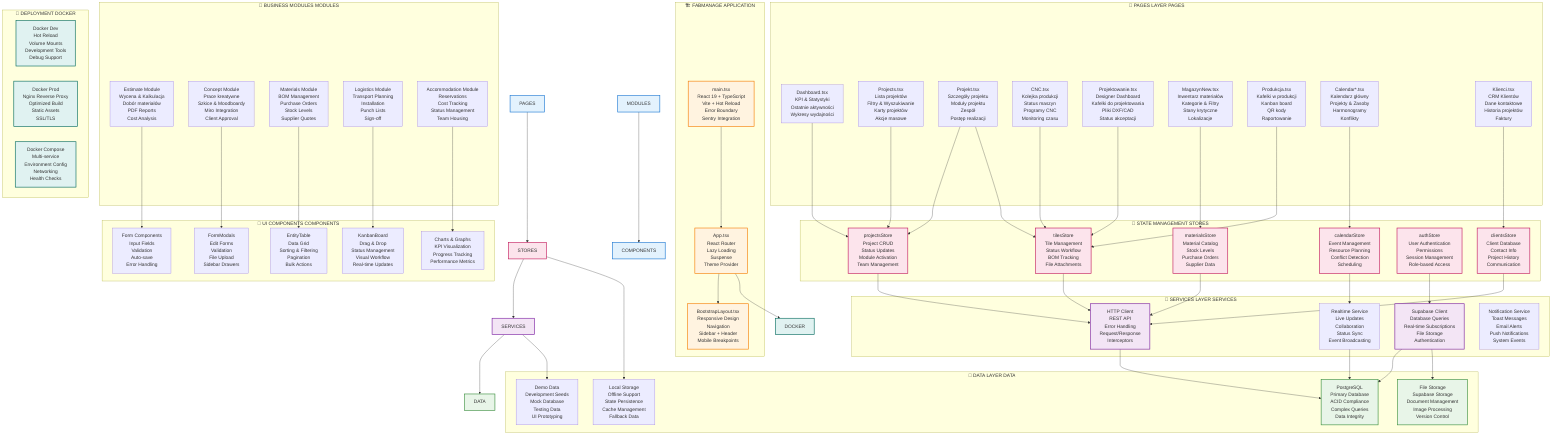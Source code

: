 graph TB
    %% ================================================
    %% FABMANAGE - STRUKTURA PROJEKTU
    %% ================================================
    
    %% Styling
    classDef frontend fill:#e3f2fd,stroke:#1976d2,stroke-width:2px
    classDef backend fill:#f3e5f5,stroke:#7b1fa2,stroke-width:2px
    classDef data fill:#e8f5e8,stroke:#388e3c,stroke-width:2px
    classDef ui fill:#fff3e0,stroke:#f57c00,stroke-width:2px
    classDef store fill:#fce4ec,stroke:#c2185b,stroke-width:2px
    classDef docker fill:#e0f2f1,stroke:#00695c,stroke-width:2px
    
    %% Główna aplikacja
    subgraph "🏗️ FABMANAGE APPLICATION"
        MAIN["main.tsx<br/>React 19 + TypeScript<br/>Vite + Hot Reload<br/>Error Boundary<br/>Sentry Integration"]
        
        APP["App.tsx<br/>React Router<br/>Lazy Loading<br/>Suspense<br/>Theme Provider"]
        
        LAYOUT["BootstrapLayout.tsx<br/>Responsive Design<br/>Navigation<br/>Sidebar + Header<br/>Mobile Breakpoints"]
    end
    
    %% Warstwa UI - Strony
    subgraph "📄 PAGES LAYER" PAGES
        DASHBOARD["Dashboard.tsx<br/>KPI & Statystyki<br/>Ostatnie aktywności<br/>Wykresy wydajności"]
        
        PROJECTS["Projects.tsx<br/>Lista projektów<br/>Filtry & Wyszukiwanie<br/>Karty projektów<br/>Akcje masowe"]
        
        PROJEKT["Projekt.tsx<br/>Szczegóły projektu<br/>Moduły projektu<br/>Zespół<br/>Postęp realizacji"]
        
        CNC["CNC.tsx<br/>Kolejka produkcji<br/>Status maszyn<br/>Programy CNC<br/>Monitoring czasu"]
        
        PROJEKTOWANIE["Projektowanie.tsx<br/>Designer Dashboard<br/>Kafelki do projektowania<br/>Pliki DXF/CAD<br/>Status akceptacji"]
        
        MAGAZYN["MagazynNew.tsx<br/>Inwentarz materiałów<br/>Kategorie & Filtry<br/>Stany krytyczne<br/>Lokalizacje"]
        
        PRODUKCJA["Produkcja.tsx<br/>Kafelki w produkcji<br/>Kanban board<br/>QR kody<br/>Raportowanie"]
        
        KALENDARZ["Calendar*.tsx<br/>Kalendarz główny<br/>Projekty & Zasoby<br/>Harmonogramy<br/>Konflikty"]
        
        KLIENCI["Klienci.tsx<br/>CRM Klientów<br/>Dane kontaktowe<br/>Historia projektów<br/>Faktury"]
    end
    
    %% Moduły biznesowe
    subgraph "🧩 BUSINESS MODULES" MODULES
        ESTIMATE["Estimate Module<br/>Wycena & Kalkulacja<br/>Dobór materiałów<br/>PDF Reports<br/>Cost Analysis"]
        
        CONCEPT["Concept Module<br/>Prace kreatywne<br/>Szkice & Moodboardy<br/>Miro Integration<br/>Client Approval"]
        
        MATERIALS["Materials Module<br/>BOM Management<br/>Purchase Orders<br/>Stock Levels<br/>Supplier Quotes"]
        
        LOGISTICS["Logistics Module<br/>Transport Planning<br/>Installation<br/>Punch Lists<br/>Sign-off"]
        
        ACCOMMODATION["Accommodation Module<br/>Reservations<br/>Cost Tracking<br/>Status Management<br/>Team Housing"]
    end
    
    %% Komponenty UI
    subgraph "🎨 UI COMPONENTS" COMPONENTS
        KANBAN["KanbanBoard<br/>Drag & Drop<br/>Status Management<br/>Visual Workflow<br/>Real-time Updates"]
        
        TABLES["EntityTable<br/>Data Grid<br/>Sorting & Filtering<br/>Pagination<br/>Bulk Actions"]
        
        MODALS["FormModals<br/>Edit Forms<br/>Validation<br/>File Upload<br/>Sidebar Drawers"]
        
        CHARTS["Charts & Graphs<br/>KPI Visualization<br/>Progress Tracking<br/>Performance Metrics"]
        
        FORMS["Form Components<br/>Input Fields<br/>Validation<br/>Auto-save<br/>Error Handling"]
    end
    
    %% Warstwa stanu
    subgraph "🏪 STATE MANAGEMENT" STORES
        PS["projectsStore<br/>Project CRUD<br/>Status Updates<br/>Module Activation<br/>Team Management"]
        
        TS["tilesStore<br/>Tile Management<br/>Status Workflow<br/>BOM Tracking<br/>File Attachments"]
        
        MS["materialsStore<br/>Material Catalog<br/>Stock Levels<br/>Purchase Orders<br/>Supplier Data"]
        
        CS["clientsStore<br/>Client Database<br/>Contact Info<br/>Project History<br/>Communication"]
        
        AS["authStore<br/>User Authentication<br/>Permissions<br/>Session Management<br/>Role-based Access"]
        
        CS2["calendarStore<br/>Event Management<br/>Resource Planning<br/>Conflict Detection<br/>Scheduling"]
    end
    
    %% Warstwa serwisów
    subgraph "🔧 SERVICES LAYER" SERVICES
        API["HTTP Client<br/>REST API<br/>Error Handling<br/>Request/Response<br/>Interceptors"]
        
        SUPABASE["Supabase Client<br/>Database Queries<br/>Real-time Subscriptions<br/>File Storage<br/>Authentication"]
        
        REALTIME["Realtime Service<br/>Live Updates<br/>Collaboration<br/>Status Sync<br/>Event Broadcasting"]
        
        NOTIFICATIONS["Notification Service<br/>Toast Messages<br/>Email Alerts<br/>Push Notifications<br/>System Events"]
    end
    
    %% Warstwa danych
    subgraph "💾 DATA LAYER" DATA
        LOCAL["Local Storage<br/>Offline Support<br/>State Persistence<br/>Cache Management<br/>Fallback Data"]
        
        POSTGRES["PostgreSQL<br/>Primary Database<br/>ACID Compliance<br/>Complex Queries<br/>Data Integrity"]
        
        FILES["File Storage<br/>Supabase Storage<br/>Document Management<br/>Image Processing<br/>Version Control"]
        
        DEMO["Demo Data<br/>Development Seeds<br/>Mock Database<br/>Testing Data<br/>UI Prototyping"]
    end
    
    %% Docker & Deployment
    subgraph "🐳 DEPLOYMENT" DOCKER
        DEV["Docker Dev<br/>Hot Reload<br/>Volume Mounts<br/>Development Tools<br/>Debug Support"]
        
        PROD["Docker Prod<br/>Nginx Reverse Proxy<br/>Optimized Build<br/>Static Assets<br/>SSL/TLS"]
        
        COMPOSE["Docker Compose<br/>Multi-service<br/>Environment Config<br/>Networking<br/>Health Checks"]
    end
    
    %% Połączenia między warstwami
    MAIN --> APP
    APP --> LAYOUT
    
    %% Pages do Stores
    PAGES --> STORES
    DASHBOARD --> PS
    PROJECTS --> PS
    PROJEKT --> PS
    PROJEKT --> TS
    CNC --> TS
    PROJEKTOWANIE --> TS
    MAGAZYN --> MS
    PRODUKCJA --> TS
    KALENDARZ --> CS2
    KLIENCI --> CS
    
    %% Moduły do komponentów
    MODULES --> COMPONENTS
    ESTIMATE --> FORMS
    CONCEPT --> MODALS
    MATERIALS --> TABLES
    LOGISTICS --> KANBAN
    ACCOMMODATION --> CHARTS
    
    %% Stores do Services
    STORES --> SERVICES
    PS --> API
    TS --> API
    MS --> API
    CS --> API
    AS --> SUPABASE
    CS2 --> REALTIME
    
    %% Services do Data
    SERVICES --> DATA
    API --> POSTGRES
    SUPABASE --> POSTGRES
    SUPABASE --> FILES
    REALTIME --> POSTGRES
    
    %% Fallback do Local Storage
    STORES --> LOCAL
    SERVICES --> DEMO
    
    %% Deployment
    APP --> DOCKER
    
    %% Styling
    class PAGES,MODULES,COMPONENTS frontend
    class SERVICES,API,SUPABASE backend
    class DATA,POSTGRES,FILES data
    class MAIN,APP,LAYOUT ui
    class STORES,PS,TS,MS,CS,AS,CS2 store
    class DOCKER,DEV,PROD,COMPOSE docker
